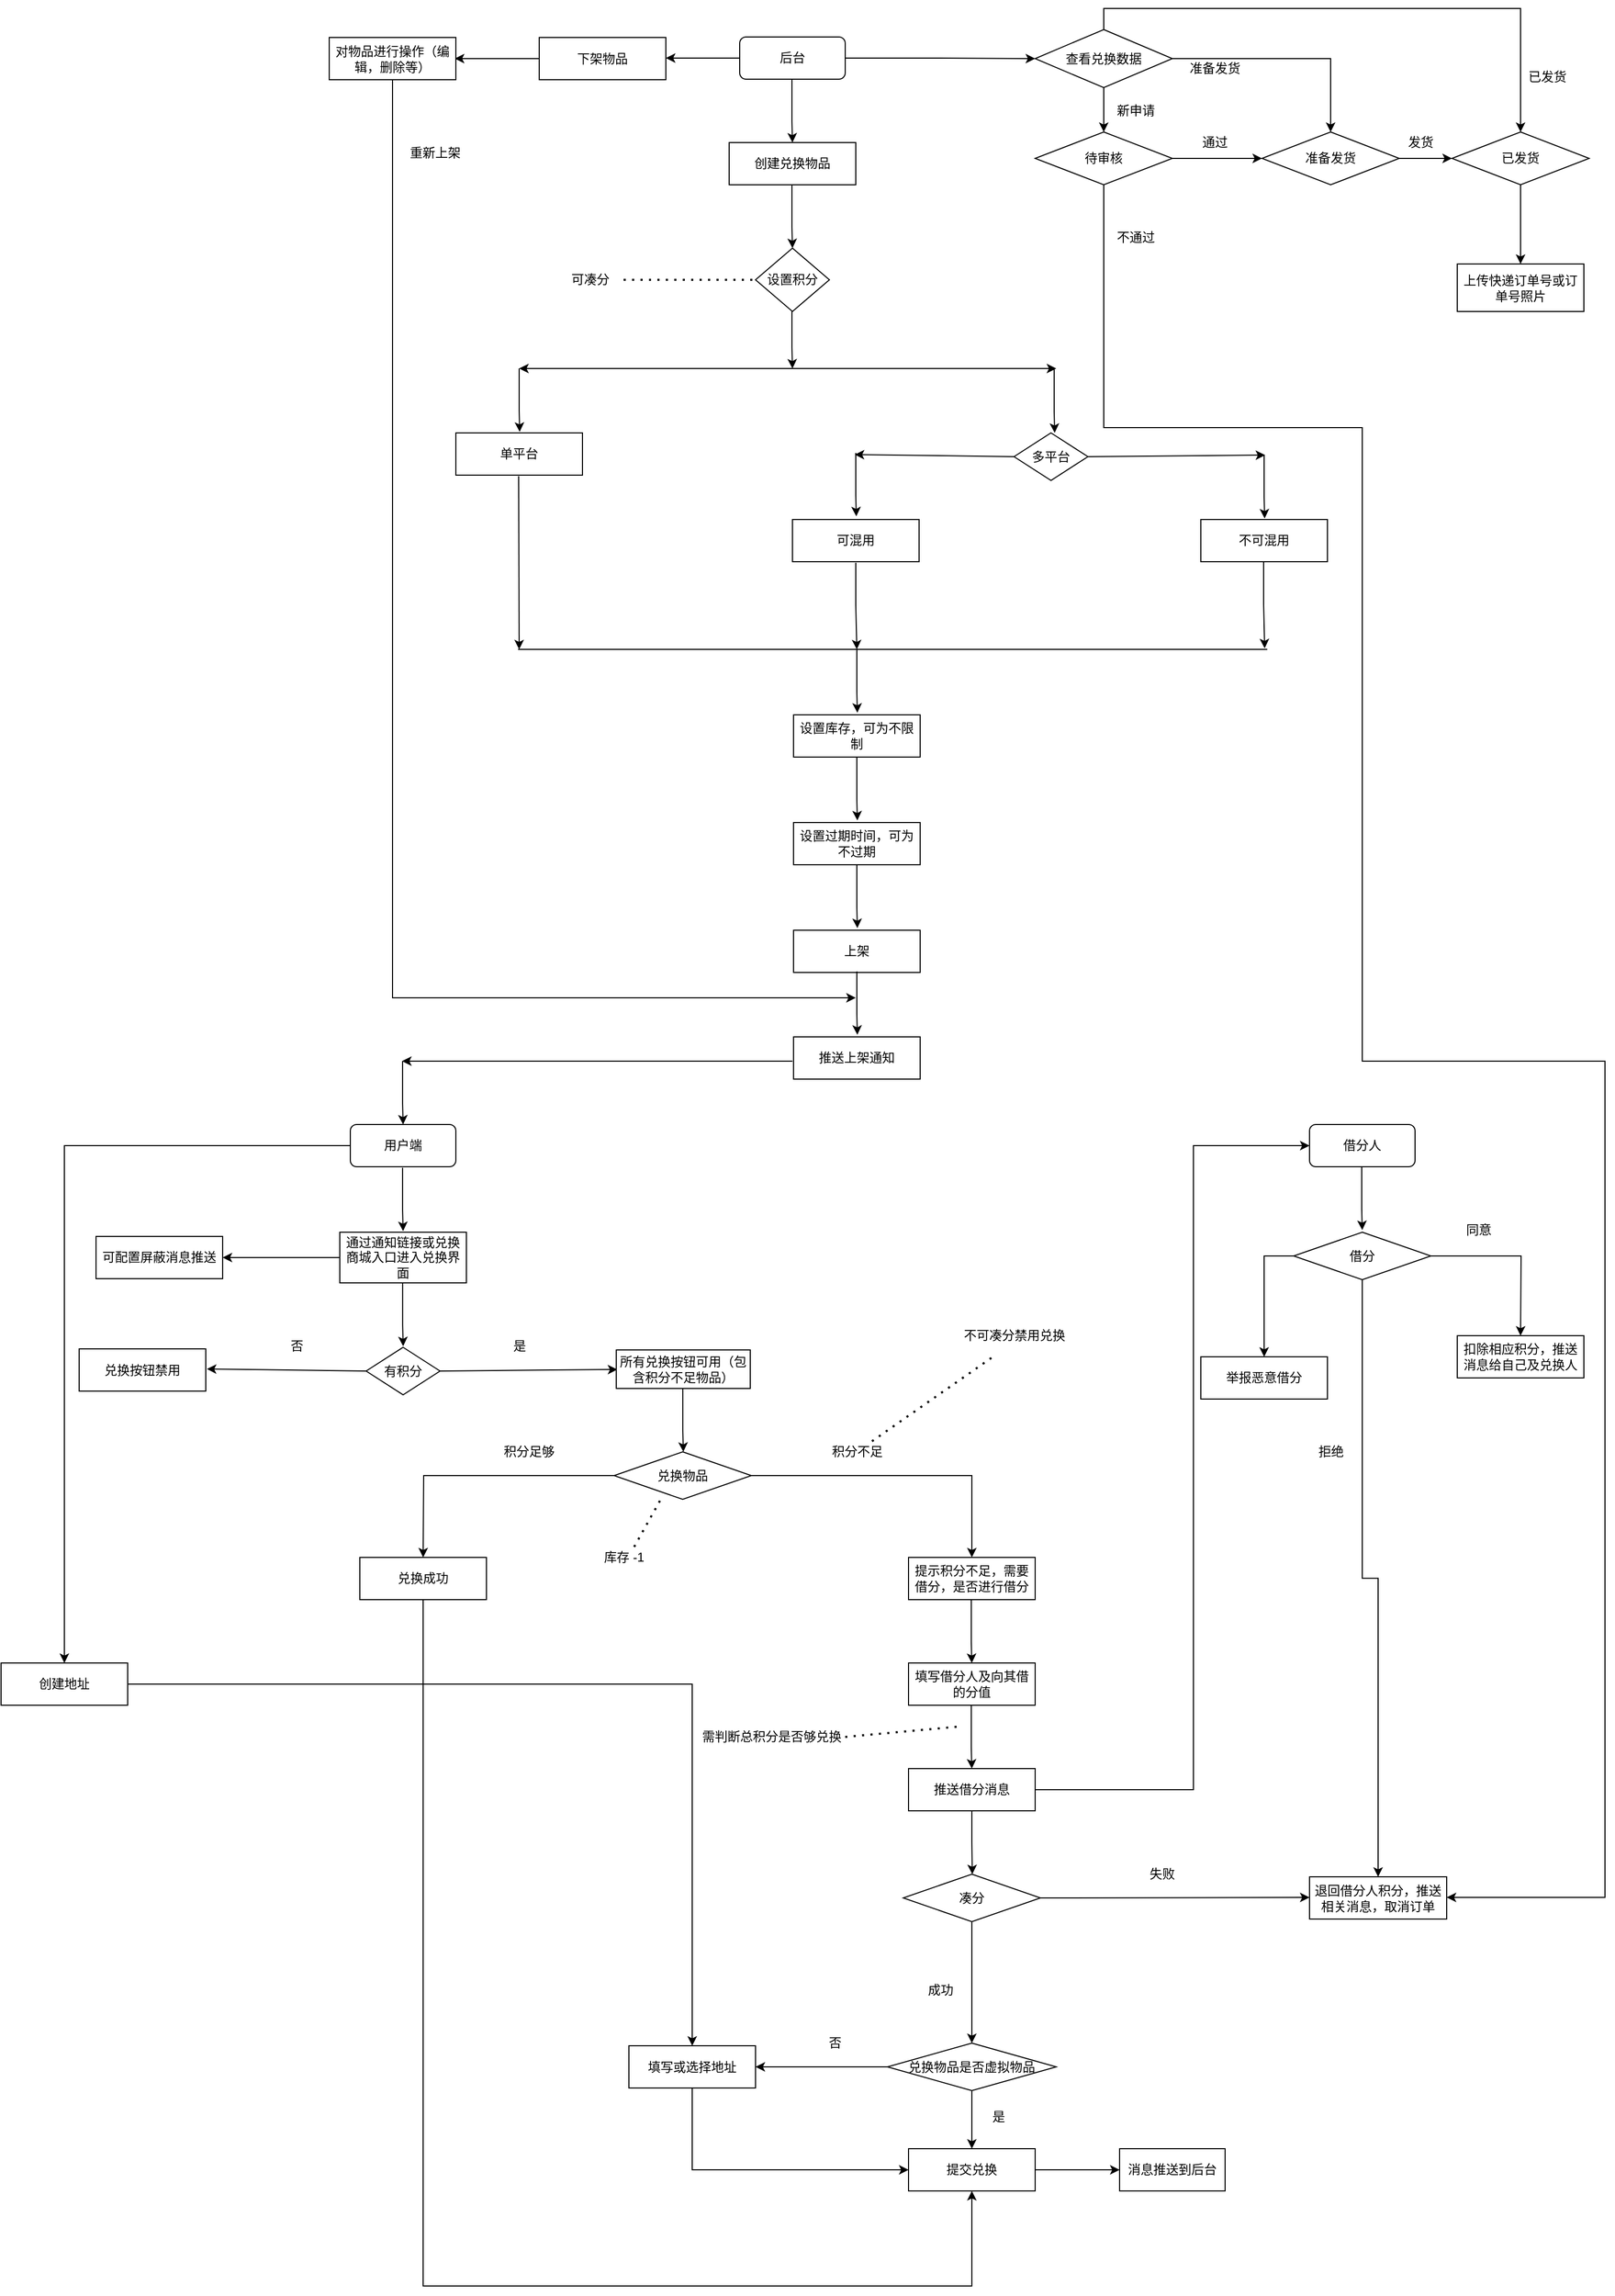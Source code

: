 <mxfile version="17.4.1" type="github">
  <diagram id="cCcrtTG4YtZ3M-jrRKzi" name="Page-1">
    <mxGraphModel dx="1318" dy="884" grid="1" gridSize="10" guides="1" tooltips="1" connect="1" arrows="1" fold="1" page="1" pageScale="1" pageWidth="1654" pageHeight="2336" math="0" shadow="0">
      <root>
        <mxCell id="0" />
        <mxCell id="1" parent="0" />
        <mxCell id="6nuq8oYSrlDfX3I86kUc-107" style="edgeStyle=orthogonalEdgeStyle;rounded=0;orthogonalLoop=1;jettySize=auto;html=1;exitX=1;exitY=0.5;exitDx=0;exitDy=0;" parent="1" source="6nuq8oYSrlDfX3I86kUc-1" target="6nuq8oYSrlDfX3I86kUc-106" edge="1">
          <mxGeometry relative="1" as="geometry" />
        </mxCell>
        <mxCell id="6nuq8oYSrlDfX3I86kUc-128" value="" style="edgeStyle=orthogonalEdgeStyle;rounded=0;orthogonalLoop=1;jettySize=auto;html=1;" parent="1" source="6nuq8oYSrlDfX3I86kUc-1" edge="1">
          <mxGeometry relative="1" as="geometry">
            <mxPoint x="670" y="88" as="targetPoint" />
          </mxGeometry>
        </mxCell>
        <mxCell id="6nuq8oYSrlDfX3I86kUc-1" value="后台" style="rounded=1;whiteSpace=wrap;html=1;" parent="1" vertex="1">
          <mxGeometry x="740" y="68" width="100" height="40" as="geometry" />
        </mxCell>
        <mxCell id="6nuq8oYSrlDfX3I86kUc-4" value="" style="endArrow=classic;html=1;rounded=0;" parent="1" edge="1">
          <mxGeometry width="50" height="50" relative="1" as="geometry">
            <mxPoint x="789.5" y="108" as="sourcePoint" />
            <mxPoint x="790" y="168" as="targetPoint" />
            <Array as="points">
              <mxPoint x="789.5" y="148" />
            </Array>
          </mxGeometry>
        </mxCell>
        <mxCell id="6nuq8oYSrlDfX3I86kUc-5" value="创建兑换物品" style="rounded=0;whiteSpace=wrap;html=1;" parent="1" vertex="1">
          <mxGeometry x="730" y="168" width="120" height="40" as="geometry" />
        </mxCell>
        <mxCell id="6nuq8oYSrlDfX3I86kUc-7" value="" style="endArrow=classic;html=1;rounded=0;" parent="1" edge="1">
          <mxGeometry width="50" height="50" relative="1" as="geometry">
            <mxPoint x="789.5" y="208" as="sourcePoint" />
            <mxPoint x="790" y="268" as="targetPoint" />
            <Array as="points">
              <mxPoint x="789.5" y="248" />
            </Array>
          </mxGeometry>
        </mxCell>
        <mxCell id="6nuq8oYSrlDfX3I86kUc-9" value="" style="endArrow=classic;html=1;rounded=0;" parent="1" edge="1">
          <mxGeometry width="50" height="50" relative="1" as="geometry">
            <mxPoint x="789.5" y="322" as="sourcePoint" />
            <mxPoint x="790" y="382" as="targetPoint" />
            <Array as="points">
              <mxPoint x="789.5" y="362" />
            </Array>
          </mxGeometry>
        </mxCell>
        <mxCell id="6nuq8oYSrlDfX3I86kUc-10" value="" style="endArrow=classic;html=1;rounded=0;" parent="1" edge="1">
          <mxGeometry width="50" height="50" relative="1" as="geometry">
            <mxPoint x="791" y="382" as="sourcePoint" />
            <mxPoint x="531" y="382" as="targetPoint" />
          </mxGeometry>
        </mxCell>
        <mxCell id="6nuq8oYSrlDfX3I86kUc-11" value="" style="endArrow=classic;html=1;rounded=0;" parent="1" edge="1">
          <mxGeometry width="50" height="50" relative="1" as="geometry">
            <mxPoint x="531" y="382" as="sourcePoint" />
            <mxPoint x="531.5" y="442" as="targetPoint" />
            <Array as="points">
              <mxPoint x="531" y="422" />
            </Array>
          </mxGeometry>
        </mxCell>
        <mxCell id="6nuq8oYSrlDfX3I86kUc-12" value="&lt;span&gt;设置积分&lt;/span&gt;" style="rhombus;whiteSpace=wrap;html=1;" parent="1" vertex="1">
          <mxGeometry x="755" y="268" width="70" height="60" as="geometry" />
        </mxCell>
        <mxCell id="6nuq8oYSrlDfX3I86kUc-13" value="单平台" style="rounded=0;whiteSpace=wrap;html=1;" parent="1" vertex="1">
          <mxGeometry x="471" y="443" width="120" height="40" as="geometry" />
        </mxCell>
        <mxCell id="6nuq8oYSrlDfX3I86kUc-14" value="" style="endArrow=classic;html=1;rounded=0;" parent="1" edge="1">
          <mxGeometry width="50" height="50" relative="1" as="geometry">
            <mxPoint x="790" y="382" as="sourcePoint" />
            <mxPoint x="1040" y="382" as="targetPoint" />
          </mxGeometry>
        </mxCell>
        <mxCell id="6nuq8oYSrlDfX3I86kUc-15" value="" style="endArrow=classic;html=1;rounded=0;" parent="1" edge="1">
          <mxGeometry width="50" height="50" relative="1" as="geometry">
            <mxPoint x="1038" y="383" as="sourcePoint" />
            <mxPoint x="1038.5" y="443" as="targetPoint" />
            <Array as="points">
              <mxPoint x="1038" y="423" />
            </Array>
          </mxGeometry>
        </mxCell>
        <mxCell id="6nuq8oYSrlDfX3I86kUc-17" value="" style="endArrow=classic;html=1;rounded=0;exitX=0;exitY=0.5;exitDx=0;exitDy=0;" parent="1" source="6nuq8oYSrlDfX3I86kUc-27" edge="1">
          <mxGeometry width="50" height="50" relative="1" as="geometry">
            <mxPoint x="979" y="463.5" as="sourcePoint" />
            <mxPoint x="849" y="463.5" as="targetPoint" />
          </mxGeometry>
        </mxCell>
        <mxCell id="6nuq8oYSrlDfX3I86kUc-18" value="" style="endArrow=classic;html=1;rounded=0;exitX=1;exitY=0.5;exitDx=0;exitDy=0;" parent="1" source="6nuq8oYSrlDfX3I86kUc-27" edge="1">
          <mxGeometry width="50" height="50" relative="1" as="geometry">
            <mxPoint x="1098" y="463.5" as="sourcePoint" />
            <mxPoint x="1238" y="464" as="targetPoint" />
          </mxGeometry>
        </mxCell>
        <mxCell id="6nuq8oYSrlDfX3I86kUc-19" value="" style="endArrow=classic;html=1;rounded=0;" parent="1" edge="1">
          <mxGeometry width="50" height="50" relative="1" as="geometry">
            <mxPoint x="850" y="462" as="sourcePoint" />
            <mxPoint x="850.5" y="522" as="targetPoint" />
            <Array as="points">
              <mxPoint x="850" y="502" />
            </Array>
          </mxGeometry>
        </mxCell>
        <mxCell id="6nuq8oYSrlDfX3I86kUc-20" value="可混用" style="rounded=0;whiteSpace=wrap;html=1;" parent="1" vertex="1">
          <mxGeometry x="790" y="525" width="120" height="40" as="geometry" />
        </mxCell>
        <mxCell id="6nuq8oYSrlDfX3I86kUc-21" value="" style="endArrow=classic;html=1;rounded=0;" parent="1" edge="1">
          <mxGeometry width="50" height="50" relative="1" as="geometry">
            <mxPoint x="1237" y="464" as="sourcePoint" />
            <mxPoint x="1237.5" y="524" as="targetPoint" />
            <Array as="points">
              <mxPoint x="1237" y="504" />
            </Array>
          </mxGeometry>
        </mxCell>
        <mxCell id="6nuq8oYSrlDfX3I86kUc-22" value="不可混用" style="rounded=0;whiteSpace=wrap;html=1;" parent="1" vertex="1">
          <mxGeometry x="1177" y="525" width="120" height="40" as="geometry" />
        </mxCell>
        <mxCell id="6nuq8oYSrlDfX3I86kUc-23" value="" style="endArrow=classic;html=1;rounded=0;" parent="1" edge="1">
          <mxGeometry width="50" height="50" relative="1" as="geometry">
            <mxPoint x="530.52" y="484" as="sourcePoint" />
            <mxPoint x="531" y="648" as="targetPoint" />
          </mxGeometry>
        </mxCell>
        <mxCell id="6nuq8oYSrlDfX3I86kUc-24" value="" style="endArrow=classic;html=1;rounded=0;" parent="1" edge="1">
          <mxGeometry width="50" height="50" relative="1" as="geometry">
            <mxPoint x="850" y="566" as="sourcePoint" />
            <mxPoint x="851" y="648" as="targetPoint" />
            <Array as="points">
              <mxPoint x="850" y="606" />
            </Array>
          </mxGeometry>
        </mxCell>
        <mxCell id="6nuq8oYSrlDfX3I86kUc-25" value="" style="endArrow=classic;html=1;rounded=0;" parent="1" edge="1">
          <mxGeometry width="50" height="50" relative="1" as="geometry">
            <mxPoint x="1236.5" y="565" as="sourcePoint" />
            <mxPoint x="1237.5" y="647" as="targetPoint" />
            <Array as="points">
              <mxPoint x="1236.5" y="605" />
            </Array>
          </mxGeometry>
        </mxCell>
        <mxCell id="6nuq8oYSrlDfX3I86kUc-26" value="" style="endArrow=none;html=1;rounded=0;" parent="1" edge="1">
          <mxGeometry width="50" height="50" relative="1" as="geometry">
            <mxPoint x="530" y="648" as="sourcePoint" />
            <mxPoint x="1240" y="648" as="targetPoint" />
          </mxGeometry>
        </mxCell>
        <mxCell id="6nuq8oYSrlDfX3I86kUc-27" value="&lt;span&gt;多平台&lt;/span&gt;" style="rhombus;whiteSpace=wrap;html=1;" parent="1" vertex="1">
          <mxGeometry x="1000" y="443" width="70" height="45" as="geometry" />
        </mxCell>
        <mxCell id="6nuq8oYSrlDfX3I86kUc-28" value="" style="endArrow=classic;html=1;rounded=0;" parent="1" edge="1">
          <mxGeometry width="50" height="50" relative="1" as="geometry">
            <mxPoint x="851" y="648" as="sourcePoint" />
            <mxPoint x="851.5" y="708" as="targetPoint" />
            <Array as="points">
              <mxPoint x="851" y="688" />
            </Array>
          </mxGeometry>
        </mxCell>
        <mxCell id="6nuq8oYSrlDfX3I86kUc-29" value="设置库存，可为不限制" style="rounded=0;whiteSpace=wrap;html=1;" parent="1" vertex="1">
          <mxGeometry x="791" y="710" width="120" height="40" as="geometry" />
        </mxCell>
        <mxCell id="6nuq8oYSrlDfX3I86kUc-31" value="" style="endArrow=classic;html=1;rounded=0;" parent="1" edge="1">
          <mxGeometry width="50" height="50" relative="1" as="geometry">
            <mxPoint x="851" y="750" as="sourcePoint" />
            <mxPoint x="851.5" y="810" as="targetPoint" />
            <Array as="points">
              <mxPoint x="851" y="790" />
            </Array>
          </mxGeometry>
        </mxCell>
        <mxCell id="6nuq8oYSrlDfX3I86kUc-32" value="设置过期时间，可为不过期" style="rounded=0;whiteSpace=wrap;html=1;" parent="1" vertex="1">
          <mxGeometry x="791" y="812" width="120" height="40" as="geometry" />
        </mxCell>
        <mxCell id="6nuq8oYSrlDfX3I86kUc-33" value="" style="endArrow=classic;html=1;rounded=0;" parent="1" edge="1">
          <mxGeometry width="50" height="50" relative="1" as="geometry">
            <mxPoint x="851" y="852" as="sourcePoint" />
            <mxPoint x="851.5" y="912" as="targetPoint" />
            <Array as="points">
              <mxPoint x="851" y="892" />
            </Array>
          </mxGeometry>
        </mxCell>
        <mxCell id="6nuq8oYSrlDfX3I86kUc-34" value="上架" style="rounded=0;whiteSpace=wrap;html=1;" parent="1" vertex="1">
          <mxGeometry x="791" y="914" width="120" height="40" as="geometry" />
        </mxCell>
        <mxCell id="6nuq8oYSrlDfX3I86kUc-35" value="" style="endArrow=classic;html=1;rounded=0;" parent="1" edge="1">
          <mxGeometry width="50" height="50" relative="1" as="geometry">
            <mxPoint x="851" y="953" as="sourcePoint" />
            <mxPoint x="851.5" y="1013" as="targetPoint" />
            <Array as="points">
              <mxPoint x="851" y="993" />
            </Array>
          </mxGeometry>
        </mxCell>
        <mxCell id="6nuq8oYSrlDfX3I86kUc-36" value="推送上架通知" style="rounded=0;whiteSpace=wrap;html=1;" parent="1" vertex="1">
          <mxGeometry x="791" y="1015" width="120" height="40" as="geometry" />
        </mxCell>
        <mxCell id="6nuq8oYSrlDfX3I86kUc-85" style="edgeStyle=orthogonalEdgeStyle;rounded=0;orthogonalLoop=1;jettySize=auto;html=1;exitX=0;exitY=0.5;exitDx=0;exitDy=0;" parent="1" source="6nuq8oYSrlDfX3I86kUc-37" target="6nuq8oYSrlDfX3I86kUc-86" edge="1">
          <mxGeometry relative="1" as="geometry">
            <mxPoint x="30" y="1118" as="targetPoint" />
          </mxGeometry>
        </mxCell>
        <mxCell id="6nuq8oYSrlDfX3I86kUc-37" value="用户端" style="rounded=1;whiteSpace=wrap;html=1;" parent="1" vertex="1">
          <mxGeometry x="371" y="1098" width="100" height="40" as="geometry" />
        </mxCell>
        <mxCell id="6nuq8oYSrlDfX3I86kUc-38" value="" style="endArrow=classic;html=1;rounded=0;" parent="1" edge="1">
          <mxGeometry width="50" height="50" relative="1" as="geometry">
            <mxPoint x="790" y="1038" as="sourcePoint" />
            <mxPoint x="420" y="1038" as="targetPoint" />
          </mxGeometry>
        </mxCell>
        <mxCell id="6nuq8oYSrlDfX3I86kUc-39" value="" style="endArrow=classic;html=1;rounded=0;" parent="1" edge="1">
          <mxGeometry width="50" height="50" relative="1" as="geometry">
            <mxPoint x="420.52" y="1038" as="sourcePoint" />
            <mxPoint x="421.02" y="1098" as="targetPoint" />
            <Array as="points">
              <mxPoint x="420.52" y="1078" />
            </Array>
          </mxGeometry>
        </mxCell>
        <mxCell id="6nuq8oYSrlDfX3I86kUc-40" value="" style="endArrow=classic;html=1;rounded=0;" parent="1" edge="1">
          <mxGeometry width="50" height="50" relative="1" as="geometry">
            <mxPoint x="420.52" y="1139" as="sourcePoint" />
            <mxPoint x="421.02" y="1199" as="targetPoint" />
            <Array as="points">
              <mxPoint x="420.52" y="1179" />
            </Array>
          </mxGeometry>
        </mxCell>
        <mxCell id="6nuq8oYSrlDfX3I86kUc-41" value="通过通知链接或兑换商城入口进入兑换界面" style="rounded=0;whiteSpace=wrap;html=1;" parent="1" vertex="1">
          <mxGeometry x="361" y="1200" width="120" height="48" as="geometry" />
        </mxCell>
        <mxCell id="6nuq8oYSrlDfX3I86kUc-43" value="" style="endArrow=classic;html=1;rounded=0;exitX=0;exitY=0.5;exitDx=0;exitDy=0;" parent="1" source="6nuq8oYSrlDfX3I86kUc-45" edge="1">
          <mxGeometry width="50" height="50" relative="1" as="geometry">
            <mxPoint x="365" y="1329.5" as="sourcePoint" />
            <mxPoint x="235.0" y="1329.5" as="targetPoint" />
          </mxGeometry>
        </mxCell>
        <mxCell id="6nuq8oYSrlDfX3I86kUc-44" value="" style="endArrow=classic;html=1;rounded=0;exitX=1;exitY=0.5;exitDx=0;exitDy=0;" parent="1" source="6nuq8oYSrlDfX3I86kUc-45" edge="1">
          <mxGeometry width="50" height="50" relative="1" as="geometry">
            <mxPoint x="484" y="1329.5" as="sourcePoint" />
            <mxPoint x="624" y="1330" as="targetPoint" />
          </mxGeometry>
        </mxCell>
        <mxCell id="6nuq8oYSrlDfX3I86kUc-45" value="&lt;span&gt;有积分&lt;/span&gt;" style="rhombus;whiteSpace=wrap;html=1;" parent="1" vertex="1">
          <mxGeometry x="386" y="1309" width="70" height="45" as="geometry" />
        </mxCell>
        <mxCell id="6nuq8oYSrlDfX3I86kUc-46" value="" style="endArrow=classic;html=1;rounded=0;" parent="1" edge="1">
          <mxGeometry width="50" height="50" relative="1" as="geometry">
            <mxPoint x="420.58" y="1248.0" as="sourcePoint" />
            <mxPoint x="421.08" y="1308.0" as="targetPoint" />
            <Array as="points">
              <mxPoint x="420.58" y="1288" />
            </Array>
          </mxGeometry>
        </mxCell>
        <mxCell id="6nuq8oYSrlDfX3I86kUc-47" value="否" style="text;html=1;align=center;verticalAlign=middle;resizable=0;points=[];autosize=1;strokeColor=none;fillColor=none;" parent="1" vertex="1">
          <mxGeometry x="305" y="1298" width="30" height="20" as="geometry" />
        </mxCell>
        <mxCell id="6nuq8oYSrlDfX3I86kUc-48" value="" style="endArrow=classic;html=1;rounded=0;exitX=0;exitY=0.5;exitDx=0;exitDy=0;" parent="1" source="6nuq8oYSrlDfX3I86kUc-41" edge="1">
          <mxGeometry width="50" height="50" relative="1" as="geometry">
            <mxPoint x="480" y="1198" as="sourcePoint" />
            <mxPoint x="250" y="1224" as="targetPoint" />
          </mxGeometry>
        </mxCell>
        <mxCell id="6nuq8oYSrlDfX3I86kUc-49" value="可配置屏蔽消息推送" style="rounded=0;whiteSpace=wrap;html=1;" parent="1" vertex="1">
          <mxGeometry x="130" y="1204" width="120" height="40" as="geometry" />
        </mxCell>
        <mxCell id="6nuq8oYSrlDfX3I86kUc-50" value="兑换按钮禁用" style="rounded=0;whiteSpace=wrap;html=1;" parent="1" vertex="1">
          <mxGeometry x="114" y="1310.5" width="120" height="40" as="geometry" />
        </mxCell>
        <mxCell id="6nuq8oYSrlDfX3I86kUc-51" value="是" style="text;html=1;align=center;verticalAlign=middle;resizable=0;points=[];autosize=1;strokeColor=none;fillColor=none;" parent="1" vertex="1">
          <mxGeometry x="516" y="1298" width="30" height="20" as="geometry" />
        </mxCell>
        <mxCell id="6nuq8oYSrlDfX3I86kUc-52" value="所有兑换按钮可用（包含积分不足物品）" style="rounded=0;whiteSpace=wrap;html=1;" parent="1" vertex="1">
          <mxGeometry x="623" y="1311.5" width="127" height="36.5" as="geometry" />
        </mxCell>
        <mxCell id="6nuq8oYSrlDfX3I86kUc-54" value="" style="endArrow=classic;html=1;rounded=0;" parent="1" edge="1">
          <mxGeometry width="50" height="50" relative="1" as="geometry">
            <mxPoint x="686.08" y="1348.0" as="sourcePoint" />
            <mxPoint x="686.58" y="1408.0" as="targetPoint" />
            <Array as="points">
              <mxPoint x="686.08" y="1388" />
            </Array>
          </mxGeometry>
        </mxCell>
        <mxCell id="6nuq8oYSrlDfX3I86kUc-57" style="edgeStyle=orthogonalEdgeStyle;rounded=0;orthogonalLoop=1;jettySize=auto;html=1;exitX=0;exitY=0.5;exitDx=0;exitDy=0;" parent="1" source="6nuq8oYSrlDfX3I86kUc-55" edge="1">
          <mxGeometry relative="1" as="geometry">
            <mxPoint x="440" y="1508" as="targetPoint" />
          </mxGeometry>
        </mxCell>
        <mxCell id="6nuq8oYSrlDfX3I86kUc-60" style="edgeStyle=orthogonalEdgeStyle;rounded=0;orthogonalLoop=1;jettySize=auto;html=1;exitX=1;exitY=0.5;exitDx=0;exitDy=0;entryX=0.5;entryY=0;entryDx=0;entryDy=0;" parent="1" source="6nuq8oYSrlDfX3I86kUc-55" target="6nuq8oYSrlDfX3I86kUc-61" edge="1">
          <mxGeometry relative="1" as="geometry">
            <mxPoint x="960" y="1498" as="targetPoint" />
          </mxGeometry>
        </mxCell>
        <mxCell id="6nuq8oYSrlDfX3I86kUc-55" value="兑换物品" style="rhombus;whiteSpace=wrap;html=1;" parent="1" vertex="1">
          <mxGeometry x="621" y="1408" width="130" height="45" as="geometry" />
        </mxCell>
        <mxCell id="6nuq8oYSrlDfX3I86kUc-135" style="edgeStyle=orthogonalEdgeStyle;rounded=0;orthogonalLoop=1;jettySize=auto;html=1;exitX=0.5;exitY=1;exitDx=0;exitDy=0;entryX=0.5;entryY=1;entryDx=0;entryDy=0;" parent="1" source="6nuq8oYSrlDfX3I86kUc-58" target="6nuq8oYSrlDfX3I86kUc-98" edge="1">
          <mxGeometry relative="1" as="geometry">
            <mxPoint x="960" y="2198" as="targetPoint" />
            <Array as="points">
              <mxPoint x="440" y="2198" />
              <mxPoint x="960" y="2198" />
            </Array>
          </mxGeometry>
        </mxCell>
        <mxCell id="6nuq8oYSrlDfX3I86kUc-58" value="兑换成功" style="rounded=0;whiteSpace=wrap;html=1;" parent="1" vertex="1">
          <mxGeometry x="380" y="1508" width="120" height="40" as="geometry" />
        </mxCell>
        <mxCell id="6nuq8oYSrlDfX3I86kUc-59" value="积分足够" style="text;html=1;align=center;verticalAlign=middle;resizable=0;points=[];autosize=1;strokeColor=none;fillColor=none;" parent="1" vertex="1">
          <mxGeometry x="510" y="1398" width="60" height="20" as="geometry" />
        </mxCell>
        <mxCell id="6nuq8oYSrlDfX3I86kUc-61" value="提示积分不足，需要借分，是否进行借分" style="rounded=0;whiteSpace=wrap;html=1;" parent="1" vertex="1">
          <mxGeometry x="900" y="1508" width="120" height="40" as="geometry" />
        </mxCell>
        <mxCell id="6nuq8oYSrlDfX3I86kUc-62" value="积分不足" style="text;html=1;align=center;verticalAlign=middle;resizable=0;points=[];autosize=1;strokeColor=none;fillColor=none;" parent="1" vertex="1">
          <mxGeometry x="821" y="1398" width="60" height="20" as="geometry" />
        </mxCell>
        <mxCell id="6nuq8oYSrlDfX3I86kUc-63" value="" style="endArrow=classic;html=1;rounded=0;" parent="1" edge="1">
          <mxGeometry width="50" height="50" relative="1" as="geometry">
            <mxPoint x="959.47" y="1548.0" as="sourcePoint" />
            <mxPoint x="959.97" y="1608" as="targetPoint" />
            <Array as="points">
              <mxPoint x="959.47" y="1588" />
            </Array>
          </mxGeometry>
        </mxCell>
        <mxCell id="6nuq8oYSrlDfX3I86kUc-64" value="填写借分人及向其借的分值" style="rounded=0;whiteSpace=wrap;html=1;" parent="1" vertex="1">
          <mxGeometry x="900" y="1608" width="120" height="40" as="geometry" />
        </mxCell>
        <mxCell id="6nuq8oYSrlDfX3I86kUc-65" value="" style="endArrow=classic;html=1;rounded=0;" parent="1" edge="1">
          <mxGeometry width="50" height="50" relative="1" as="geometry">
            <mxPoint x="959.47" y="1648" as="sourcePoint" />
            <mxPoint x="959.97" y="1708" as="targetPoint" />
            <Array as="points">
              <mxPoint x="959.47" y="1688" />
            </Array>
          </mxGeometry>
        </mxCell>
        <mxCell id="6nuq8oYSrlDfX3I86kUc-78" style="edgeStyle=orthogonalEdgeStyle;rounded=0;orthogonalLoop=1;jettySize=auto;html=1;exitX=0.5;exitY=1;exitDx=0;exitDy=0;" parent="1" source="6nuq8oYSrlDfX3I86kUc-66" edge="1">
          <mxGeometry relative="1" as="geometry">
            <mxPoint x="960.421" y="1808" as="targetPoint" />
          </mxGeometry>
        </mxCell>
        <mxCell id="6nuq8oYSrlDfX3I86kUc-66" value="推送借分消息" style="rounded=0;whiteSpace=wrap;html=1;" parent="1" vertex="1">
          <mxGeometry x="900" y="1708" width="120" height="40" as="geometry" />
        </mxCell>
        <mxCell id="6nuq8oYSrlDfX3I86kUc-67" value="借分人" style="rounded=1;whiteSpace=wrap;html=1;" parent="1" vertex="1">
          <mxGeometry x="1280" y="1098" width="100" height="40" as="geometry" />
        </mxCell>
        <mxCell id="6nuq8oYSrlDfX3I86kUc-69" value="" style="endArrow=classic;html=1;rounded=0;exitX=1;exitY=0.5;exitDx=0;exitDy=0;entryX=0;entryY=0.5;entryDx=0;entryDy=0;" parent="1" source="6nuq8oYSrlDfX3I86kUc-66" target="6nuq8oYSrlDfX3I86kUc-67" edge="1">
          <mxGeometry width="50" height="50" relative="1" as="geometry">
            <mxPoint x="1070" y="1538" as="sourcePoint" />
            <mxPoint x="1170" y="1128" as="targetPoint" />
            <Array as="points">
              <mxPoint x="1170" y="1728" />
              <mxPoint x="1170" y="1118" />
            </Array>
          </mxGeometry>
        </mxCell>
        <mxCell id="6nuq8oYSrlDfX3I86kUc-73" style="edgeStyle=orthogonalEdgeStyle;rounded=0;orthogonalLoop=1;jettySize=auto;html=1;exitX=1;exitY=0.5;exitDx=0;exitDy=0;" parent="1" source="6nuq8oYSrlDfX3I86kUc-70" edge="1">
          <mxGeometry relative="1" as="geometry">
            <mxPoint x="1480" y="1298" as="targetPoint" />
          </mxGeometry>
        </mxCell>
        <mxCell id="6nuq8oYSrlDfX3I86kUc-83" style="edgeStyle=orthogonalEdgeStyle;rounded=0;orthogonalLoop=1;jettySize=auto;html=1;exitX=0.5;exitY=1;exitDx=0;exitDy=0;entryX=0.5;entryY=0;entryDx=0;entryDy=0;" parent="1" source="6nuq8oYSrlDfX3I86kUc-70" target="6nuq8oYSrlDfX3I86kUc-82" edge="1">
          <mxGeometry relative="1" as="geometry" />
        </mxCell>
        <mxCell id="6nuq8oYSrlDfX3I86kUc-102" style="edgeStyle=orthogonalEdgeStyle;rounded=0;orthogonalLoop=1;jettySize=auto;html=1;exitX=0;exitY=0.5;exitDx=0;exitDy=0;entryX=0.5;entryY=0;entryDx=0;entryDy=0;" parent="1" source="6nuq8oYSrlDfX3I86kUc-70" target="6nuq8oYSrlDfX3I86kUc-103" edge="1">
          <mxGeometry relative="1" as="geometry">
            <mxPoint x="1240" y="1298" as="targetPoint" />
          </mxGeometry>
        </mxCell>
        <mxCell id="6nuq8oYSrlDfX3I86kUc-70" value="借分" style="rhombus;whiteSpace=wrap;html=1;" parent="1" vertex="1">
          <mxGeometry x="1265" y="1200" width="130" height="45" as="geometry" />
        </mxCell>
        <mxCell id="6nuq8oYSrlDfX3I86kUc-72" value="" style="endArrow=classic;html=1;rounded=0;" parent="1" edge="1">
          <mxGeometry width="50" height="50" relative="1" as="geometry">
            <mxPoint x="1329.47" y="1138" as="sourcePoint" />
            <mxPoint x="1329.97" y="1198" as="targetPoint" />
            <Array as="points">
              <mxPoint x="1329.47" y="1178" />
            </Array>
          </mxGeometry>
        </mxCell>
        <mxCell id="6nuq8oYSrlDfX3I86kUc-74" value="同意" style="text;html=1;align=center;verticalAlign=middle;resizable=0;points=[];autosize=1;strokeColor=none;fillColor=none;" parent="1" vertex="1">
          <mxGeometry x="1420" y="1188" width="40" height="20" as="geometry" />
        </mxCell>
        <mxCell id="6nuq8oYSrlDfX3I86kUc-75" value="扣除相应积分，推送消息给自己及兑换人" style="rounded=0;whiteSpace=wrap;html=1;" parent="1" vertex="1">
          <mxGeometry x="1420" y="1298" width="120" height="40" as="geometry" />
        </mxCell>
        <mxCell id="6nuq8oYSrlDfX3I86kUc-79" style="edgeStyle=orthogonalEdgeStyle;rounded=0;orthogonalLoop=1;jettySize=auto;html=1;exitX=1;exitY=0.5;exitDx=0;exitDy=0;" parent="1" source="6nuq8oYSrlDfX3I86kUc-77" edge="1">
          <mxGeometry relative="1" as="geometry">
            <mxPoint x="1280" y="1830" as="targetPoint" />
          </mxGeometry>
        </mxCell>
        <mxCell id="6nuq8oYSrlDfX3I86kUc-87" style="edgeStyle=orthogonalEdgeStyle;rounded=0;orthogonalLoop=1;jettySize=auto;html=1;exitX=0.5;exitY=1;exitDx=0;exitDy=0;" parent="1" source="6nuq8oYSrlDfX3I86kUc-77" target="6nuq8oYSrlDfX3I86kUc-92" edge="1">
          <mxGeometry relative="1" as="geometry">
            <mxPoint x="960" y="1938" as="targetPoint" />
          </mxGeometry>
        </mxCell>
        <mxCell id="6nuq8oYSrlDfX3I86kUc-77" value="凑分" style="rhombus;whiteSpace=wrap;html=1;" parent="1" vertex="1">
          <mxGeometry x="895" y="1808" width="130" height="45" as="geometry" />
        </mxCell>
        <mxCell id="6nuq8oYSrlDfX3I86kUc-80" value="失败" style="text;html=1;align=center;verticalAlign=middle;resizable=0;points=[];autosize=1;strokeColor=none;fillColor=none;" parent="1" vertex="1">
          <mxGeometry x="1120" y="1798" width="40" height="20" as="geometry" />
        </mxCell>
        <mxCell id="6nuq8oYSrlDfX3I86kUc-82" value="退回借分人积分，推送相关消息，取消订单" style="rounded=0;whiteSpace=wrap;html=1;" parent="1" vertex="1">
          <mxGeometry x="1280" y="1810.5" width="130" height="40" as="geometry" />
        </mxCell>
        <mxCell id="6nuq8oYSrlDfX3I86kUc-84" value="拒绝" style="text;html=1;align=center;verticalAlign=middle;resizable=0;points=[];autosize=1;strokeColor=none;fillColor=none;" parent="1" vertex="1">
          <mxGeometry x="1280" y="1398" width="40" height="20" as="geometry" />
        </mxCell>
        <mxCell id="6nuq8oYSrlDfX3I86kUc-97" style="edgeStyle=orthogonalEdgeStyle;rounded=0;orthogonalLoop=1;jettySize=auto;html=1;" parent="1" source="6nuq8oYSrlDfX3I86kUc-86" target="6nuq8oYSrlDfX3I86kUc-95" edge="1">
          <mxGeometry relative="1" as="geometry" />
        </mxCell>
        <mxCell id="6nuq8oYSrlDfX3I86kUc-86" value="创建地址" style="rounded=0;whiteSpace=wrap;html=1;" parent="1" vertex="1">
          <mxGeometry x="40" y="1608" width="120" height="40" as="geometry" />
        </mxCell>
        <mxCell id="6nuq8oYSrlDfX3I86kUc-88" value="成功" style="text;html=1;align=center;verticalAlign=middle;resizable=0;points=[];autosize=1;strokeColor=none;fillColor=none;" parent="1" vertex="1">
          <mxGeometry x="910" y="1908" width="40" height="20" as="geometry" />
        </mxCell>
        <mxCell id="6nuq8oYSrlDfX3I86kUc-89" value="" style="endArrow=none;dashed=1;html=1;dashPattern=1 3;strokeWidth=2;rounded=0;" parent="1" edge="1">
          <mxGeometry width="50" height="50" relative="1" as="geometry">
            <mxPoint x="840" y="1678" as="sourcePoint" />
            <mxPoint x="950" y="1668" as="targetPoint" />
          </mxGeometry>
        </mxCell>
        <mxCell id="6nuq8oYSrlDfX3I86kUc-90" value="需判断总积分是否够兑换" style="text;html=1;align=center;verticalAlign=middle;resizable=0;points=[];autosize=1;strokeColor=none;fillColor=none;" parent="1" vertex="1">
          <mxGeometry x="695" y="1668" width="150" height="20" as="geometry" />
        </mxCell>
        <mxCell id="6nuq8oYSrlDfX3I86kUc-93" style="edgeStyle=orthogonalEdgeStyle;rounded=0;orthogonalLoop=1;jettySize=auto;html=1;exitX=0;exitY=0.5;exitDx=0;exitDy=0;entryX=1;entryY=0.5;entryDx=0;entryDy=0;" parent="1" source="6nuq8oYSrlDfX3I86kUc-92" target="6nuq8oYSrlDfX3I86kUc-95" edge="1">
          <mxGeometry relative="1" as="geometry">
            <mxPoint x="760" y="1990.952" as="targetPoint" />
          </mxGeometry>
        </mxCell>
        <mxCell id="6nuq8oYSrlDfX3I86kUc-99" style="edgeStyle=orthogonalEdgeStyle;rounded=0;orthogonalLoop=1;jettySize=auto;html=1;" parent="1" source="6nuq8oYSrlDfX3I86kUc-92" target="6nuq8oYSrlDfX3I86kUc-98" edge="1">
          <mxGeometry relative="1" as="geometry" />
        </mxCell>
        <mxCell id="6nuq8oYSrlDfX3I86kUc-92" value="兑换物品是否虚拟物品" style="rhombus;whiteSpace=wrap;html=1;" parent="1" vertex="1">
          <mxGeometry x="880" y="1968" width="160" height="45" as="geometry" />
        </mxCell>
        <mxCell id="6nuq8oYSrlDfX3I86kUc-94" value="否" style="text;html=1;align=center;verticalAlign=middle;resizable=0;points=[];autosize=1;strokeColor=none;fillColor=none;" parent="1" vertex="1">
          <mxGeometry x="815" y="1958" width="30" height="20" as="geometry" />
        </mxCell>
        <mxCell id="6nuq8oYSrlDfX3I86kUc-101" style="edgeStyle=orthogonalEdgeStyle;rounded=0;orthogonalLoop=1;jettySize=auto;html=1;exitX=0.5;exitY=1;exitDx=0;exitDy=0;entryX=0;entryY=0.5;entryDx=0;entryDy=0;" parent="1" source="6nuq8oYSrlDfX3I86kUc-95" target="6nuq8oYSrlDfX3I86kUc-98" edge="1">
          <mxGeometry relative="1" as="geometry">
            <mxPoint x="694.762" y="2088" as="targetPoint" />
          </mxGeometry>
        </mxCell>
        <mxCell id="6nuq8oYSrlDfX3I86kUc-95" value="填写或选择地址" style="rounded=0;whiteSpace=wrap;html=1;" parent="1" vertex="1">
          <mxGeometry x="635" y="1970.5" width="120" height="40" as="geometry" />
        </mxCell>
        <mxCell id="nynZzHOmvhDMrH482RHS-2" value="" style="edgeStyle=orthogonalEdgeStyle;rounded=0;orthogonalLoop=1;jettySize=auto;html=1;" parent="1" source="6nuq8oYSrlDfX3I86kUc-98" target="nynZzHOmvhDMrH482RHS-1" edge="1">
          <mxGeometry relative="1" as="geometry" />
        </mxCell>
        <mxCell id="6nuq8oYSrlDfX3I86kUc-98" value="提交兑换" style="rounded=0;whiteSpace=wrap;html=1;" parent="1" vertex="1">
          <mxGeometry x="900" y="2068" width="120" height="40" as="geometry" />
        </mxCell>
        <mxCell id="6nuq8oYSrlDfX3I86kUc-103" value="举报恶意借分" style="rounded=0;whiteSpace=wrap;html=1;" parent="1" vertex="1">
          <mxGeometry x="1177" y="1318" width="120" height="40" as="geometry" />
        </mxCell>
        <mxCell id="6nuq8oYSrlDfX3I86kUc-109" style="edgeStyle=orthogonalEdgeStyle;rounded=0;orthogonalLoop=1;jettySize=auto;html=1;exitX=0.5;exitY=1;exitDx=0;exitDy=0;" parent="1" source="6nuq8oYSrlDfX3I86kUc-106" target="6nuq8oYSrlDfX3I86kUc-108" edge="1">
          <mxGeometry relative="1" as="geometry" />
        </mxCell>
        <mxCell id="6nuq8oYSrlDfX3I86kUc-114" style="edgeStyle=orthogonalEdgeStyle;rounded=0;orthogonalLoop=1;jettySize=auto;html=1;" parent="1" source="6nuq8oYSrlDfX3I86kUc-106" target="6nuq8oYSrlDfX3I86kUc-111" edge="1">
          <mxGeometry relative="1" as="geometry" />
        </mxCell>
        <mxCell id="6nuq8oYSrlDfX3I86kUc-119" style="edgeStyle=orthogonalEdgeStyle;rounded=0;orthogonalLoop=1;jettySize=auto;html=1;exitX=0.5;exitY=0;exitDx=0;exitDy=0;" parent="1" source="6nuq8oYSrlDfX3I86kUc-106" target="6nuq8oYSrlDfX3I86kUc-116" edge="1">
          <mxGeometry relative="1" as="geometry" />
        </mxCell>
        <mxCell id="6nuq8oYSrlDfX3I86kUc-106" value="&lt;span&gt;查看兑换数据&lt;/span&gt;" style="rhombus;whiteSpace=wrap;html=1;" parent="1" vertex="1">
          <mxGeometry x="1020" y="61" width="130" height="55" as="geometry" />
        </mxCell>
        <mxCell id="6nuq8oYSrlDfX3I86kUc-112" style="edgeStyle=orthogonalEdgeStyle;rounded=0;orthogonalLoop=1;jettySize=auto;html=1;exitX=1;exitY=0.5;exitDx=0;exitDy=0;" parent="1" source="6nuq8oYSrlDfX3I86kUc-108" target="6nuq8oYSrlDfX3I86kUc-111" edge="1">
          <mxGeometry relative="1" as="geometry" />
        </mxCell>
        <mxCell id="6nuq8oYSrlDfX3I86kUc-121" style="edgeStyle=orthogonalEdgeStyle;rounded=0;orthogonalLoop=1;jettySize=auto;html=1;exitX=0.5;exitY=1;exitDx=0;exitDy=0;" parent="1" source="6nuq8oYSrlDfX3I86kUc-108" target="6nuq8oYSrlDfX3I86kUc-82" edge="1">
          <mxGeometry relative="1" as="geometry">
            <mxPoint x="1560" y="1498" as="targetPoint" />
            <Array as="points">
              <mxPoint x="1085" y="438" />
              <mxPoint x="1330" y="438" />
              <mxPoint x="1330" y="1038" />
              <mxPoint x="1560" y="1038" />
              <mxPoint x="1560" y="1830" />
            </Array>
          </mxGeometry>
        </mxCell>
        <mxCell id="6nuq8oYSrlDfX3I86kUc-108" value="&lt;span&gt;待审核&lt;/span&gt;" style="rhombus;whiteSpace=wrap;html=1;" parent="1" vertex="1">
          <mxGeometry x="1020" y="158" width="130" height="50" as="geometry" />
        </mxCell>
        <mxCell id="6nuq8oYSrlDfX3I86kUc-110" value="新申请" style="text;html=1;align=center;verticalAlign=middle;resizable=0;points=[];autosize=1;strokeColor=none;fillColor=none;" parent="1" vertex="1">
          <mxGeometry x="1090" y="128" width="50" height="20" as="geometry" />
        </mxCell>
        <mxCell id="6nuq8oYSrlDfX3I86kUc-117" style="edgeStyle=orthogonalEdgeStyle;rounded=0;orthogonalLoop=1;jettySize=auto;html=1;exitX=1;exitY=0.5;exitDx=0;exitDy=0;" parent="1" source="6nuq8oYSrlDfX3I86kUc-111" target="6nuq8oYSrlDfX3I86kUc-116" edge="1">
          <mxGeometry relative="1" as="geometry" />
        </mxCell>
        <mxCell id="6nuq8oYSrlDfX3I86kUc-111" value="&lt;span&gt;准备发货&lt;/span&gt;" style="rhombus;whiteSpace=wrap;html=1;" parent="1" vertex="1">
          <mxGeometry x="1235" y="158" width="130" height="50" as="geometry" />
        </mxCell>
        <mxCell id="6nuq8oYSrlDfX3I86kUc-113" value="通过" style="text;html=1;align=center;verticalAlign=middle;resizable=0;points=[];autosize=1;strokeColor=none;fillColor=none;" parent="1" vertex="1">
          <mxGeometry x="1170" y="158" width="40" height="20" as="geometry" />
        </mxCell>
        <mxCell id="6nuq8oYSrlDfX3I86kUc-115" value="准备发货" style="text;html=1;align=center;verticalAlign=middle;resizable=0;points=[];autosize=1;strokeColor=none;fillColor=none;" parent="1" vertex="1">
          <mxGeometry x="1160" y="88" width="60" height="20" as="geometry" />
        </mxCell>
        <mxCell id="6nuq8oYSrlDfX3I86kUc-124" value="" style="edgeStyle=orthogonalEdgeStyle;rounded=0;orthogonalLoop=1;jettySize=auto;html=1;" parent="1" source="6nuq8oYSrlDfX3I86kUc-116" target="6nuq8oYSrlDfX3I86kUc-123" edge="1">
          <mxGeometry relative="1" as="geometry" />
        </mxCell>
        <mxCell id="6nuq8oYSrlDfX3I86kUc-116" value="&lt;span&gt;已发货&lt;/span&gt;" style="rhombus;whiteSpace=wrap;html=1;" parent="1" vertex="1">
          <mxGeometry x="1415" y="158" width="130" height="50" as="geometry" />
        </mxCell>
        <mxCell id="6nuq8oYSrlDfX3I86kUc-118" value="发货" style="text;html=1;align=center;verticalAlign=middle;resizable=0;points=[];autosize=1;strokeColor=none;fillColor=none;" parent="1" vertex="1">
          <mxGeometry x="1365" y="158" width="40" height="20" as="geometry" />
        </mxCell>
        <mxCell id="6nuq8oYSrlDfX3I86kUc-120" value="已发货" style="text;html=1;align=center;verticalAlign=middle;resizable=0;points=[];autosize=1;strokeColor=none;fillColor=none;" parent="1" vertex="1">
          <mxGeometry x="1480" y="96" width="50" height="20" as="geometry" />
        </mxCell>
        <mxCell id="6nuq8oYSrlDfX3I86kUc-122" value="不通过" style="text;html=1;align=center;verticalAlign=middle;resizable=0;points=[];autosize=1;strokeColor=none;fillColor=none;" parent="1" vertex="1">
          <mxGeometry x="1090" y="248" width="50" height="20" as="geometry" />
        </mxCell>
        <mxCell id="6nuq8oYSrlDfX3I86kUc-123" value="上传快递订单号或订单号照片" style="whiteSpace=wrap;html=1;" parent="1" vertex="1">
          <mxGeometry x="1420" y="283" width="120" height="45" as="geometry" />
        </mxCell>
        <mxCell id="6nuq8oYSrlDfX3I86kUc-131" value="" style="edgeStyle=orthogonalEdgeStyle;rounded=0;orthogonalLoop=1;jettySize=auto;html=1;" parent="1" source="6nuq8oYSrlDfX3I86kUc-129" edge="1">
          <mxGeometry relative="1" as="geometry">
            <mxPoint x="470" y="88.5" as="targetPoint" />
          </mxGeometry>
        </mxCell>
        <mxCell id="6nuq8oYSrlDfX3I86kUc-129" value="下架物品" style="rounded=0;whiteSpace=wrap;html=1;" parent="1" vertex="1">
          <mxGeometry x="550" y="68.5" width="120" height="40" as="geometry" />
        </mxCell>
        <mxCell id="6nuq8oYSrlDfX3I86kUc-133" style="edgeStyle=orthogonalEdgeStyle;rounded=0;orthogonalLoop=1;jettySize=auto;html=1;" parent="1" source="6nuq8oYSrlDfX3I86kUc-132" edge="1">
          <mxGeometry relative="1" as="geometry">
            <mxPoint x="850" y="978" as="targetPoint" />
            <Array as="points">
              <mxPoint x="411" y="978" />
            </Array>
          </mxGeometry>
        </mxCell>
        <mxCell id="6nuq8oYSrlDfX3I86kUc-132" value="对物品进行操作（编辑，删除等）" style="rounded=0;whiteSpace=wrap;html=1;" parent="1" vertex="1">
          <mxGeometry x="351" y="68.5" width="120" height="40" as="geometry" />
        </mxCell>
        <mxCell id="6nuq8oYSrlDfX3I86kUc-134" value="重新上架" style="text;html=1;align=center;verticalAlign=middle;resizable=0;points=[];autosize=1;strokeColor=none;fillColor=none;" parent="1" vertex="1">
          <mxGeometry x="421" y="168" width="60" height="20" as="geometry" />
        </mxCell>
        <mxCell id="6nuq8oYSrlDfX3I86kUc-136" value="是" style="text;html=1;align=center;verticalAlign=middle;resizable=0;points=[];autosize=1;strokeColor=none;fillColor=none;" parent="1" vertex="1">
          <mxGeometry x="970" y="2028" width="30" height="20" as="geometry" />
        </mxCell>
        <mxCell id="nynZzHOmvhDMrH482RHS-1" value="消息推送到后台" style="whiteSpace=wrap;html=1;rounded=0;" parent="1" vertex="1">
          <mxGeometry x="1100" y="2068" width="100" height="40" as="geometry" />
        </mxCell>
        <mxCell id="nynZzHOmvhDMrH482RHS-3" value="" style="endArrow=none;dashed=1;html=1;dashPattern=1 3;strokeWidth=2;rounded=0;entryX=0.346;entryY=0.967;entryDx=0;entryDy=0;entryPerimeter=0;" parent="1" target="6nuq8oYSrlDfX3I86kUc-55" edge="1">
          <mxGeometry width="50" height="50" relative="1" as="geometry">
            <mxPoint x="640" y="1498" as="sourcePoint" />
            <mxPoint x="680" y="1628" as="targetPoint" />
          </mxGeometry>
        </mxCell>
        <mxCell id="nynZzHOmvhDMrH482RHS-4" value="库存 -1" style="text;html=1;align=center;verticalAlign=middle;resizable=0;points=[];autosize=1;strokeColor=none;fillColor=none;" parent="1" vertex="1">
          <mxGeometry x="605" y="1498" width="50" height="20" as="geometry" />
        </mxCell>
        <mxCell id="JtmXJP5Ntn7DMkoprM5g-1" value="" style="endArrow=none;dashed=1;html=1;dashPattern=1 3;strokeWidth=2;rounded=0;entryX=0;entryY=0.5;entryDx=0;entryDy=0;" edge="1" parent="1" target="6nuq8oYSrlDfX3I86kUc-12">
          <mxGeometry width="50" height="50" relative="1" as="geometry">
            <mxPoint x="630" y="298" as="sourcePoint" />
            <mxPoint x="890" y="498" as="targetPoint" />
          </mxGeometry>
        </mxCell>
        <mxCell id="JtmXJP5Ntn7DMkoprM5g-2" value="可凑分" style="text;html=1;align=center;verticalAlign=middle;resizable=0;points=[];autosize=1;strokeColor=none;fillColor=none;" vertex="1" parent="1">
          <mxGeometry x="573" y="288" width="50" height="20" as="geometry" />
        </mxCell>
        <mxCell id="JtmXJP5Ntn7DMkoprM5g-3" value="" style="endArrow=none;dashed=1;html=1;dashPattern=1 3;strokeWidth=2;rounded=0;" edge="1" parent="1" source="6nuq8oYSrlDfX3I86kUc-62">
          <mxGeometry width="50" height="50" relative="1" as="geometry">
            <mxPoint x="1010" y="1478" as="sourcePoint" />
            <mxPoint x="980" y="1318" as="targetPoint" />
          </mxGeometry>
        </mxCell>
        <mxCell id="JtmXJP5Ntn7DMkoprM5g-4" value="不可凑分禁用兑换" style="text;html=1;align=center;verticalAlign=middle;resizable=0;points=[];autosize=1;strokeColor=none;fillColor=none;" vertex="1" parent="1">
          <mxGeometry x="945" y="1288" width="110" height="20" as="geometry" />
        </mxCell>
      </root>
    </mxGraphModel>
  </diagram>
</mxfile>
